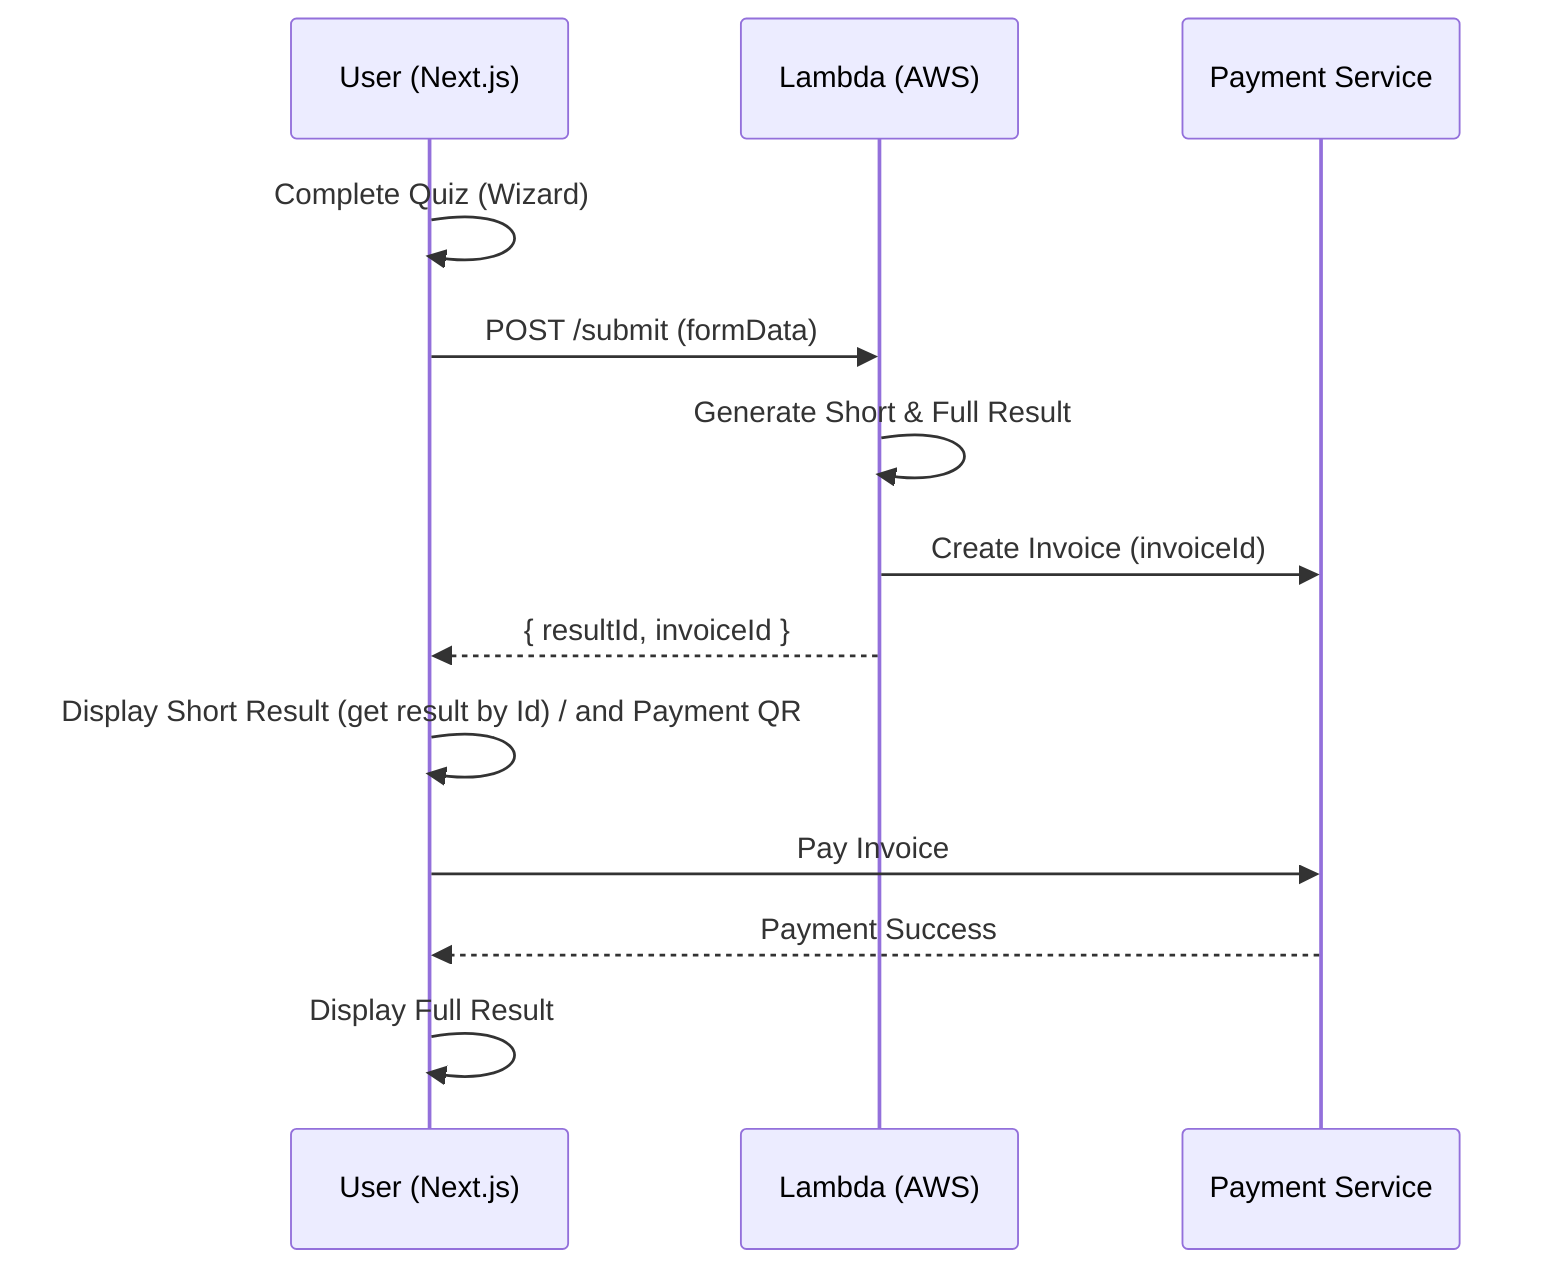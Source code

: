 sequenceDiagram
  participant U as User (Next.js)
  participant L as Lambda (AWS)
  participant P as Payment Service

  U->>U: Complete Quiz (Wizard)
  U->>L: POST /submit (formData)
  L->>L: Generate Short & Full Result
  L->>P: Create Invoice (invoiceId)
  L-->>U: { resultId, invoiceId }
  U->>U: Display Short Result (get result by Id) / and Payment QR
  U->>P: Pay Invoice
  P-->>U: Payment Success
  U->>U: Display Full Result